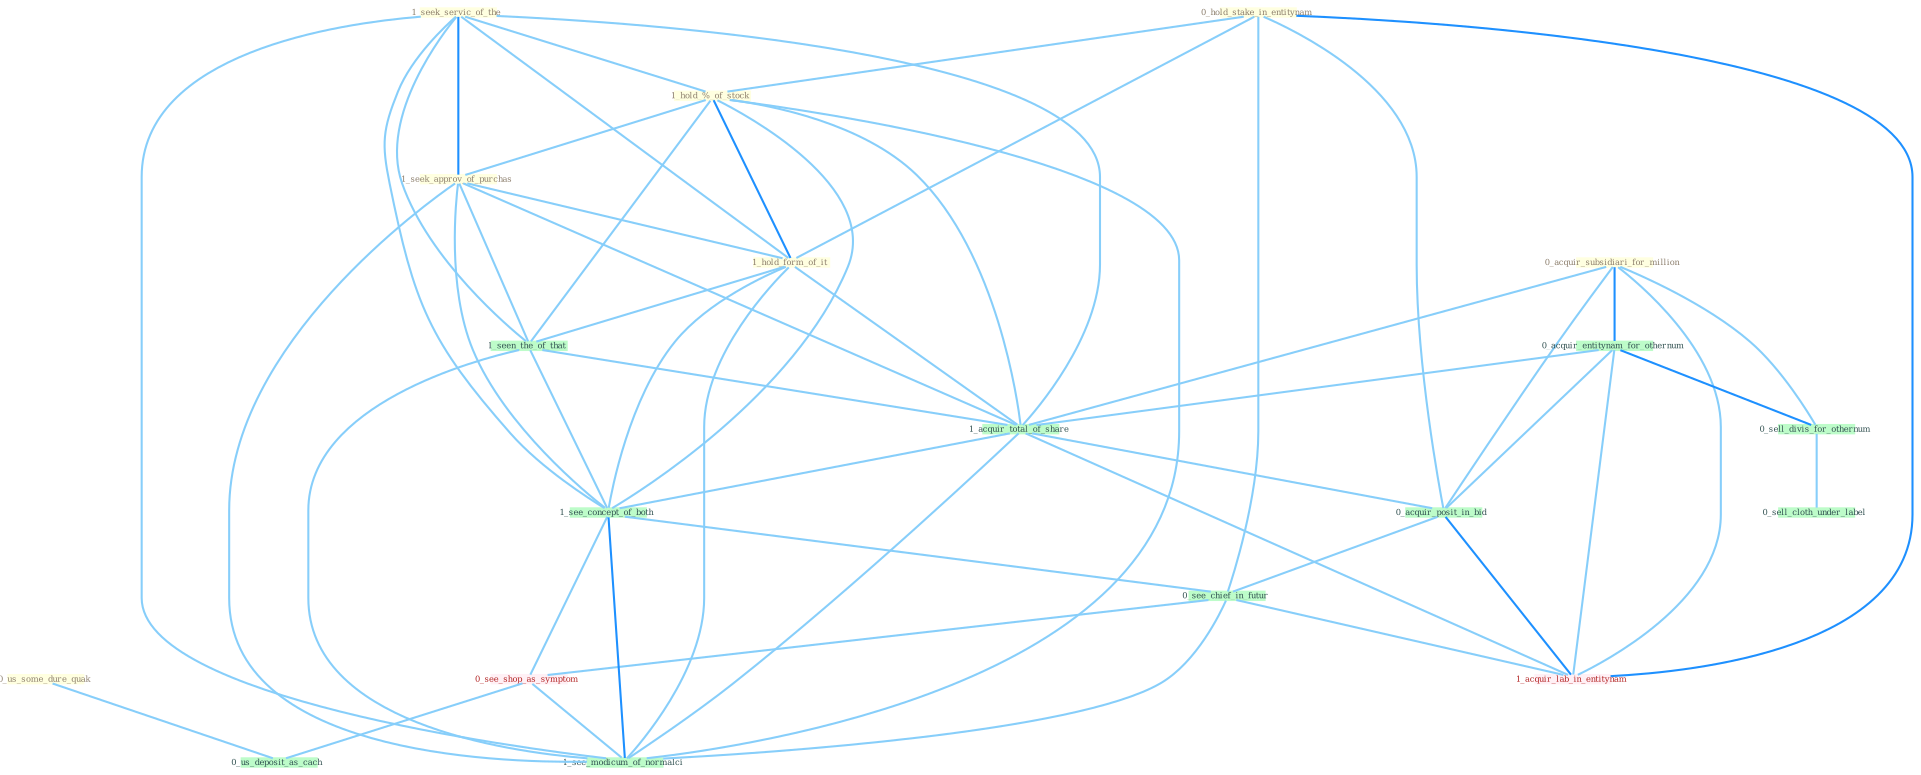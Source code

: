 Graph G{ 
    node
    [shape=polygon,style=filled,width=.5,height=.06,color="#BDFCC9",fixedsize=true,fontsize=4,
    fontcolor="#2f4f4f"];
    {node
    [color="#ffffe0", fontcolor="#8b7d6b"] "0_hold_stake_in_entitynam " "0_us_some_dure_quak " "1_seek_servic_of_the " "0_acquir_subsidiari_for_million " "1_hold_%_of_stock " "1_seek_approv_of_purchas " "1_hold_form_of_it "}
{node [color="#fff0f5", fontcolor="#b22222"] "0_see_shop_as_symptom " "1_acquir_lab_in_entitynam "}
edge [color="#B0E2FF"];

	"0_hold_stake_in_entitynam " -- "1_hold_%_of_stock " [w="1", color="#87cefa" ];
	"0_hold_stake_in_entitynam " -- "1_hold_form_of_it " [w="1", color="#87cefa" ];
	"0_hold_stake_in_entitynam " -- "0_acquir_posit_in_bid " [w="1", color="#87cefa" ];
	"0_hold_stake_in_entitynam " -- "0_see_chief_in_futur " [w="1", color="#87cefa" ];
	"0_hold_stake_in_entitynam " -- "1_acquir_lab_in_entitynam " [w="2", color="#1e90ff" , len=0.8];
	"0_us_some_dure_quak " -- "0_us_deposit_as_cach " [w="1", color="#87cefa" ];
	"1_seek_servic_of_the " -- "1_hold_%_of_stock " [w="1", color="#87cefa" ];
	"1_seek_servic_of_the " -- "1_seek_approv_of_purchas " [w="2", color="#1e90ff" , len=0.8];
	"1_seek_servic_of_the " -- "1_hold_form_of_it " [w="1", color="#87cefa" ];
	"1_seek_servic_of_the " -- "1_seen_the_of_that " [w="1", color="#87cefa" ];
	"1_seek_servic_of_the " -- "1_acquir_total_of_share " [w="1", color="#87cefa" ];
	"1_seek_servic_of_the " -- "1_see_concept_of_both " [w="1", color="#87cefa" ];
	"1_seek_servic_of_the " -- "1_see_modicum_of_normalci " [w="1", color="#87cefa" ];
	"0_acquir_subsidiari_for_million " -- "0_acquir_entitynam_for_othernum " [w="2", color="#1e90ff" , len=0.8];
	"0_acquir_subsidiari_for_million " -- "0_sell_divis_for_othernum " [w="1", color="#87cefa" ];
	"0_acquir_subsidiari_for_million " -- "1_acquir_total_of_share " [w="1", color="#87cefa" ];
	"0_acquir_subsidiari_for_million " -- "0_acquir_posit_in_bid " [w="1", color="#87cefa" ];
	"0_acquir_subsidiari_for_million " -- "1_acquir_lab_in_entitynam " [w="1", color="#87cefa" ];
	"1_hold_%_of_stock " -- "1_seek_approv_of_purchas " [w="1", color="#87cefa" ];
	"1_hold_%_of_stock " -- "1_hold_form_of_it " [w="2", color="#1e90ff" , len=0.8];
	"1_hold_%_of_stock " -- "1_seen_the_of_that " [w="1", color="#87cefa" ];
	"1_hold_%_of_stock " -- "1_acquir_total_of_share " [w="1", color="#87cefa" ];
	"1_hold_%_of_stock " -- "1_see_concept_of_both " [w="1", color="#87cefa" ];
	"1_hold_%_of_stock " -- "1_see_modicum_of_normalci " [w="1", color="#87cefa" ];
	"1_seek_approv_of_purchas " -- "1_hold_form_of_it " [w="1", color="#87cefa" ];
	"1_seek_approv_of_purchas " -- "1_seen_the_of_that " [w="1", color="#87cefa" ];
	"1_seek_approv_of_purchas " -- "1_acquir_total_of_share " [w="1", color="#87cefa" ];
	"1_seek_approv_of_purchas " -- "1_see_concept_of_both " [w="1", color="#87cefa" ];
	"1_seek_approv_of_purchas " -- "1_see_modicum_of_normalci " [w="1", color="#87cefa" ];
	"1_hold_form_of_it " -- "1_seen_the_of_that " [w="1", color="#87cefa" ];
	"1_hold_form_of_it " -- "1_acquir_total_of_share " [w="1", color="#87cefa" ];
	"1_hold_form_of_it " -- "1_see_concept_of_both " [w="1", color="#87cefa" ];
	"1_hold_form_of_it " -- "1_see_modicum_of_normalci " [w="1", color="#87cefa" ];
	"0_acquir_entitynam_for_othernum " -- "0_sell_divis_for_othernum " [w="2", color="#1e90ff" , len=0.8];
	"0_acquir_entitynam_for_othernum " -- "1_acquir_total_of_share " [w="1", color="#87cefa" ];
	"0_acquir_entitynam_for_othernum " -- "0_acquir_posit_in_bid " [w="1", color="#87cefa" ];
	"0_acquir_entitynam_for_othernum " -- "1_acquir_lab_in_entitynam " [w="1", color="#87cefa" ];
	"1_seen_the_of_that " -- "1_acquir_total_of_share " [w="1", color="#87cefa" ];
	"1_seen_the_of_that " -- "1_see_concept_of_both " [w="1", color="#87cefa" ];
	"1_seen_the_of_that " -- "1_see_modicum_of_normalci " [w="1", color="#87cefa" ];
	"0_sell_divis_for_othernum " -- "0_sell_cloth_under_label " [w="1", color="#87cefa" ];
	"1_acquir_total_of_share " -- "0_acquir_posit_in_bid " [w="1", color="#87cefa" ];
	"1_acquir_total_of_share " -- "1_see_concept_of_both " [w="1", color="#87cefa" ];
	"1_acquir_total_of_share " -- "1_acquir_lab_in_entitynam " [w="1", color="#87cefa" ];
	"1_acquir_total_of_share " -- "1_see_modicum_of_normalci " [w="1", color="#87cefa" ];
	"0_acquir_posit_in_bid " -- "0_see_chief_in_futur " [w="1", color="#87cefa" ];
	"0_acquir_posit_in_bid " -- "1_acquir_lab_in_entitynam " [w="2", color="#1e90ff" , len=0.8];
	"1_see_concept_of_both " -- "0_see_chief_in_futur " [w="1", color="#87cefa" ];
	"1_see_concept_of_both " -- "0_see_shop_as_symptom " [w="1", color="#87cefa" ];
	"1_see_concept_of_both " -- "1_see_modicum_of_normalci " [w="2", color="#1e90ff" , len=0.8];
	"0_see_chief_in_futur " -- "0_see_shop_as_symptom " [w="1", color="#87cefa" ];
	"0_see_chief_in_futur " -- "1_acquir_lab_in_entitynam " [w="1", color="#87cefa" ];
	"0_see_chief_in_futur " -- "1_see_modicum_of_normalci " [w="1", color="#87cefa" ];
	"0_see_shop_as_symptom " -- "0_us_deposit_as_cach " [w="1", color="#87cefa" ];
	"0_see_shop_as_symptom " -- "1_see_modicum_of_normalci " [w="1", color="#87cefa" ];
}